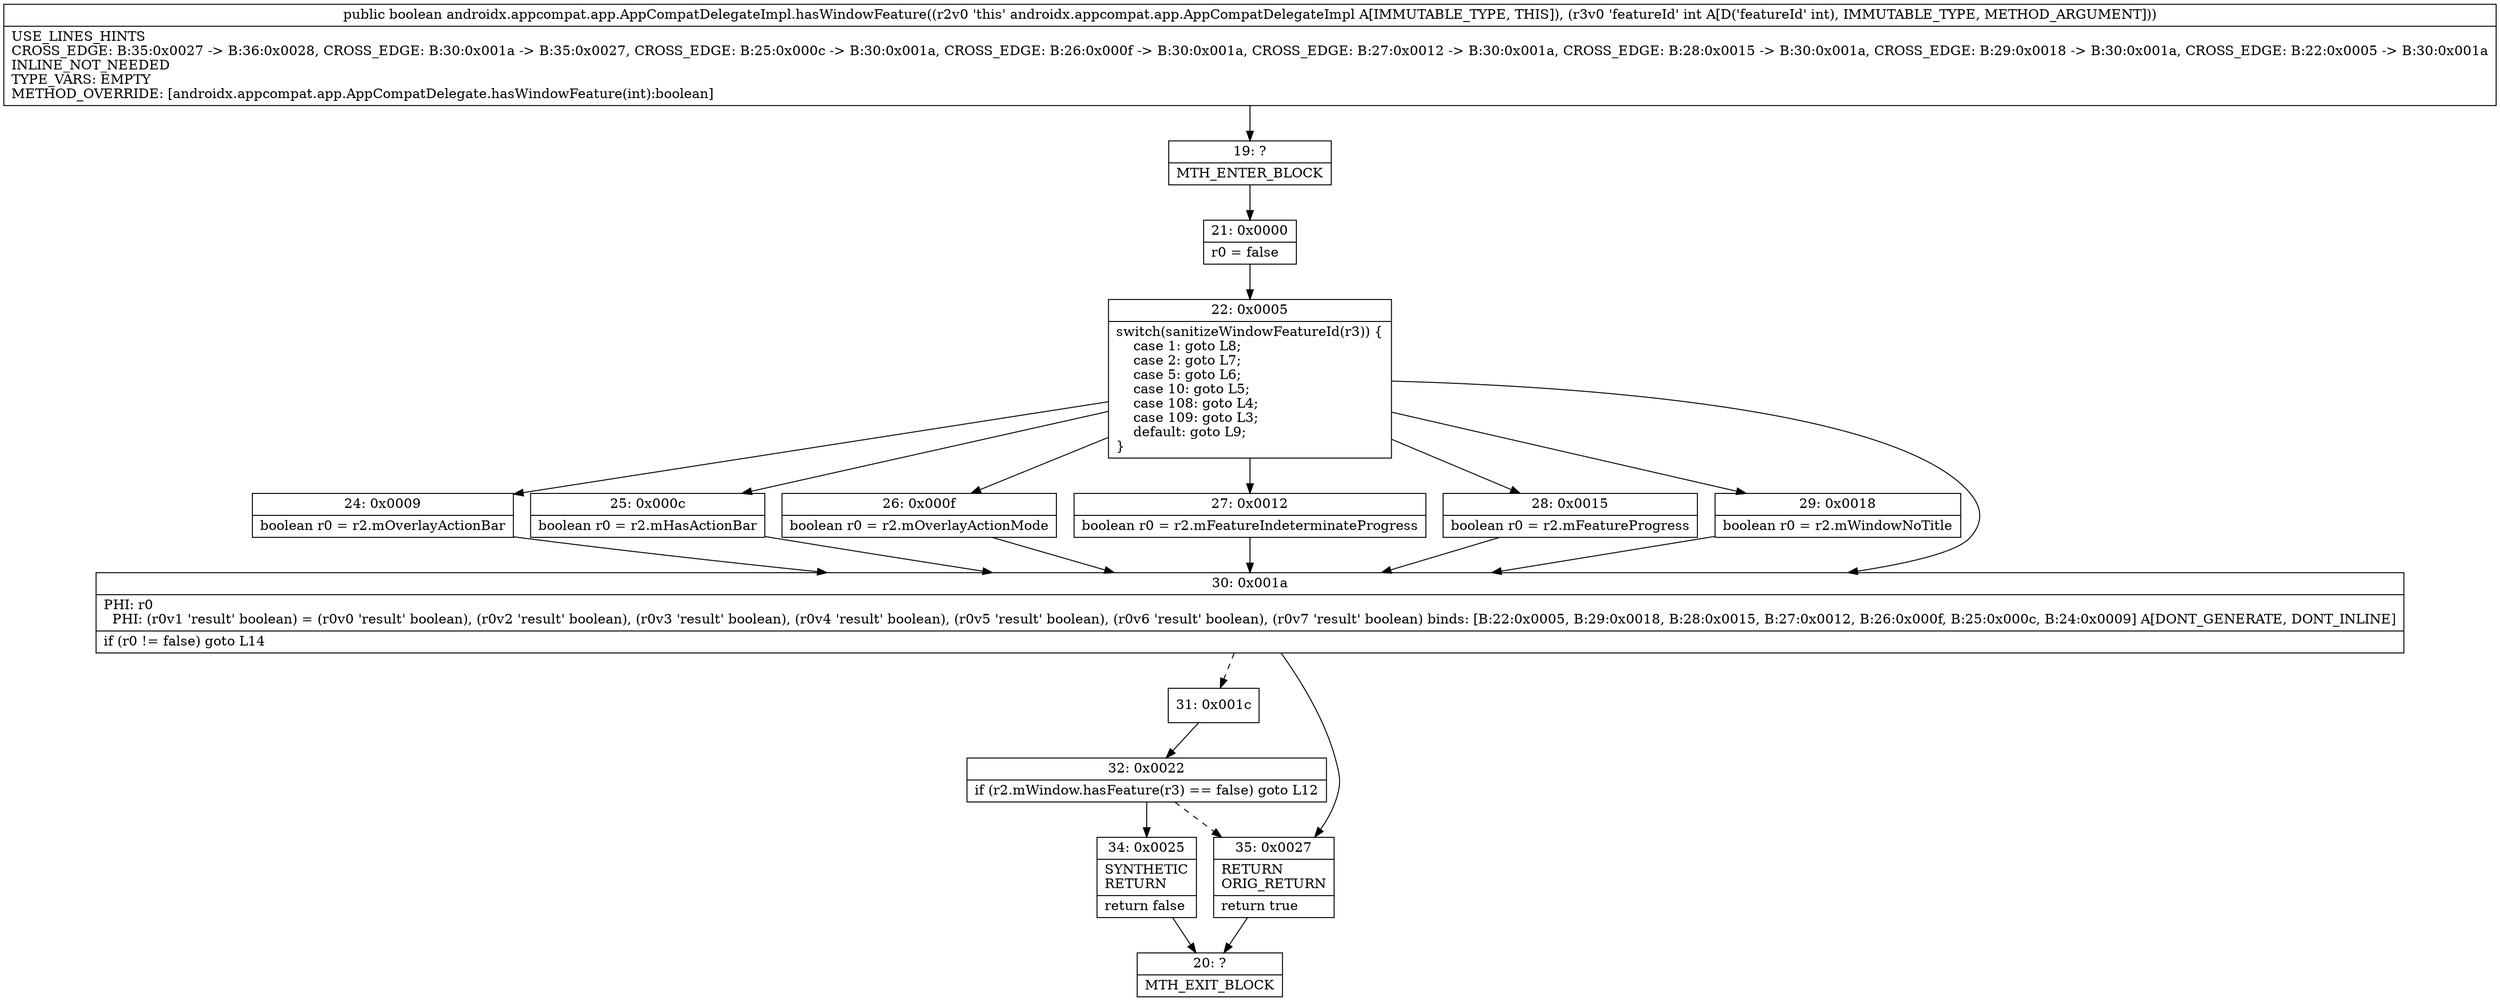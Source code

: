digraph "CFG forandroidx.appcompat.app.AppCompatDelegateImpl.hasWindowFeature(I)Z" {
Node_19 [shape=record,label="{19\:\ ?|MTH_ENTER_BLOCK\l}"];
Node_21 [shape=record,label="{21\:\ 0x0000|r0 = false\l}"];
Node_22 [shape=record,label="{22\:\ 0x0005|switch(sanitizeWindowFeatureId(r3)) \{\l    case 1: goto L8;\l    case 2: goto L7;\l    case 5: goto L6;\l    case 10: goto L5;\l    case 108: goto L4;\l    case 109: goto L3;\l    default: goto L9;\l\}\l}"];
Node_24 [shape=record,label="{24\:\ 0x0009|boolean r0 = r2.mOverlayActionBar\l}"];
Node_25 [shape=record,label="{25\:\ 0x000c|boolean r0 = r2.mHasActionBar\l}"];
Node_26 [shape=record,label="{26\:\ 0x000f|boolean r0 = r2.mOverlayActionMode\l}"];
Node_27 [shape=record,label="{27\:\ 0x0012|boolean r0 = r2.mFeatureIndeterminateProgress\l}"];
Node_28 [shape=record,label="{28\:\ 0x0015|boolean r0 = r2.mFeatureProgress\l}"];
Node_29 [shape=record,label="{29\:\ 0x0018|boolean r0 = r2.mWindowNoTitle\l}"];
Node_30 [shape=record,label="{30\:\ 0x001a|PHI: r0 \l  PHI: (r0v1 'result' boolean) = (r0v0 'result' boolean), (r0v2 'result' boolean), (r0v3 'result' boolean), (r0v4 'result' boolean), (r0v5 'result' boolean), (r0v6 'result' boolean), (r0v7 'result' boolean) binds: [B:22:0x0005, B:29:0x0018, B:28:0x0015, B:27:0x0012, B:26:0x000f, B:25:0x000c, B:24:0x0009] A[DONT_GENERATE, DONT_INLINE]\l|if (r0 != false) goto L14\l}"];
Node_31 [shape=record,label="{31\:\ 0x001c}"];
Node_32 [shape=record,label="{32\:\ 0x0022|if (r2.mWindow.hasFeature(r3) == false) goto L12\l}"];
Node_34 [shape=record,label="{34\:\ 0x0025|SYNTHETIC\lRETURN\l|return false\l}"];
Node_20 [shape=record,label="{20\:\ ?|MTH_EXIT_BLOCK\l}"];
Node_35 [shape=record,label="{35\:\ 0x0027|RETURN\lORIG_RETURN\l|return true\l}"];
MethodNode[shape=record,label="{public boolean androidx.appcompat.app.AppCompatDelegateImpl.hasWindowFeature((r2v0 'this' androidx.appcompat.app.AppCompatDelegateImpl A[IMMUTABLE_TYPE, THIS]), (r3v0 'featureId' int A[D('featureId' int), IMMUTABLE_TYPE, METHOD_ARGUMENT]))  | USE_LINES_HINTS\lCROSS_EDGE: B:35:0x0027 \-\> B:36:0x0028, CROSS_EDGE: B:30:0x001a \-\> B:35:0x0027, CROSS_EDGE: B:25:0x000c \-\> B:30:0x001a, CROSS_EDGE: B:26:0x000f \-\> B:30:0x001a, CROSS_EDGE: B:27:0x0012 \-\> B:30:0x001a, CROSS_EDGE: B:28:0x0015 \-\> B:30:0x001a, CROSS_EDGE: B:29:0x0018 \-\> B:30:0x001a, CROSS_EDGE: B:22:0x0005 \-\> B:30:0x001a\lINLINE_NOT_NEEDED\lTYPE_VARS: EMPTY\lMETHOD_OVERRIDE: [androidx.appcompat.app.AppCompatDelegate.hasWindowFeature(int):boolean]\l}"];
MethodNode -> Node_19;Node_19 -> Node_21;
Node_21 -> Node_22;
Node_22 -> Node_24;
Node_22 -> Node_25;
Node_22 -> Node_26;
Node_22 -> Node_27;
Node_22 -> Node_28;
Node_22 -> Node_29;
Node_22 -> Node_30;
Node_24 -> Node_30;
Node_25 -> Node_30;
Node_26 -> Node_30;
Node_27 -> Node_30;
Node_28 -> Node_30;
Node_29 -> Node_30;
Node_30 -> Node_31[style=dashed];
Node_30 -> Node_35;
Node_31 -> Node_32;
Node_32 -> Node_34;
Node_32 -> Node_35[style=dashed];
Node_34 -> Node_20;
Node_35 -> Node_20;
}

